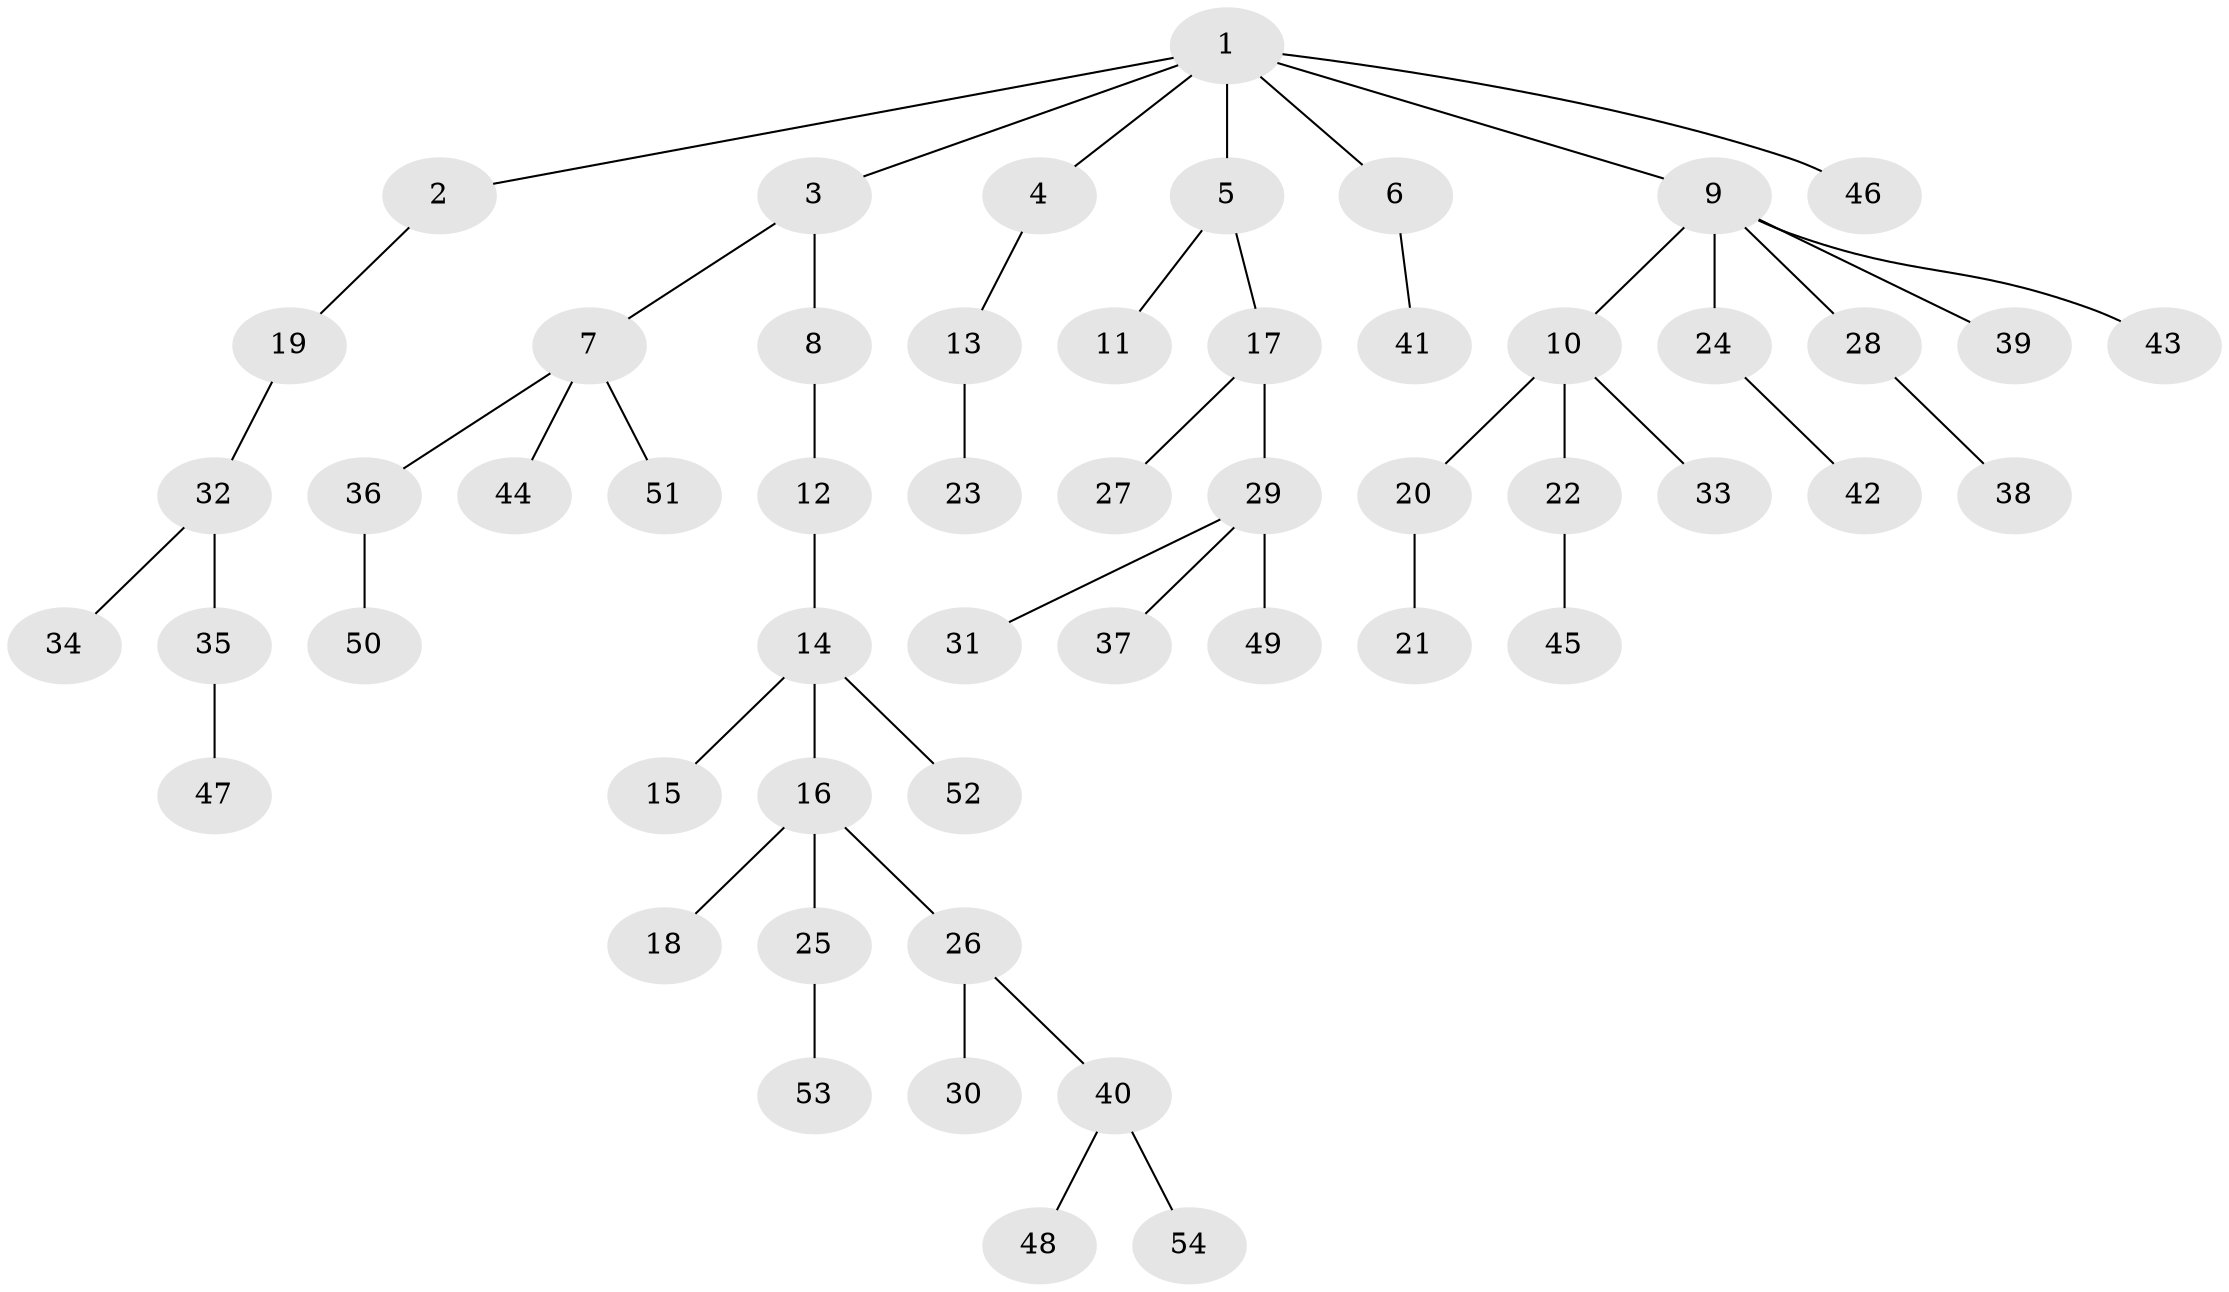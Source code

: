 // Generated by graph-tools (version 1.1) at 2025/02/03/09/25 03:02:28]
// undirected, 54 vertices, 53 edges
graph export_dot {
graph [start="1"]
  node [color=gray90,style=filled];
  1;
  2;
  3;
  4;
  5;
  6;
  7;
  8;
  9;
  10;
  11;
  12;
  13;
  14;
  15;
  16;
  17;
  18;
  19;
  20;
  21;
  22;
  23;
  24;
  25;
  26;
  27;
  28;
  29;
  30;
  31;
  32;
  33;
  34;
  35;
  36;
  37;
  38;
  39;
  40;
  41;
  42;
  43;
  44;
  45;
  46;
  47;
  48;
  49;
  50;
  51;
  52;
  53;
  54;
  1 -- 2;
  1 -- 3;
  1 -- 4;
  1 -- 5;
  1 -- 6;
  1 -- 9;
  1 -- 46;
  2 -- 19;
  3 -- 7;
  3 -- 8;
  4 -- 13;
  5 -- 11;
  5 -- 17;
  6 -- 41;
  7 -- 36;
  7 -- 44;
  7 -- 51;
  8 -- 12;
  9 -- 10;
  9 -- 24;
  9 -- 28;
  9 -- 39;
  9 -- 43;
  10 -- 20;
  10 -- 22;
  10 -- 33;
  12 -- 14;
  13 -- 23;
  14 -- 15;
  14 -- 16;
  14 -- 52;
  16 -- 18;
  16 -- 25;
  16 -- 26;
  17 -- 27;
  17 -- 29;
  19 -- 32;
  20 -- 21;
  22 -- 45;
  24 -- 42;
  25 -- 53;
  26 -- 30;
  26 -- 40;
  28 -- 38;
  29 -- 31;
  29 -- 37;
  29 -- 49;
  32 -- 34;
  32 -- 35;
  35 -- 47;
  36 -- 50;
  40 -- 48;
  40 -- 54;
}
